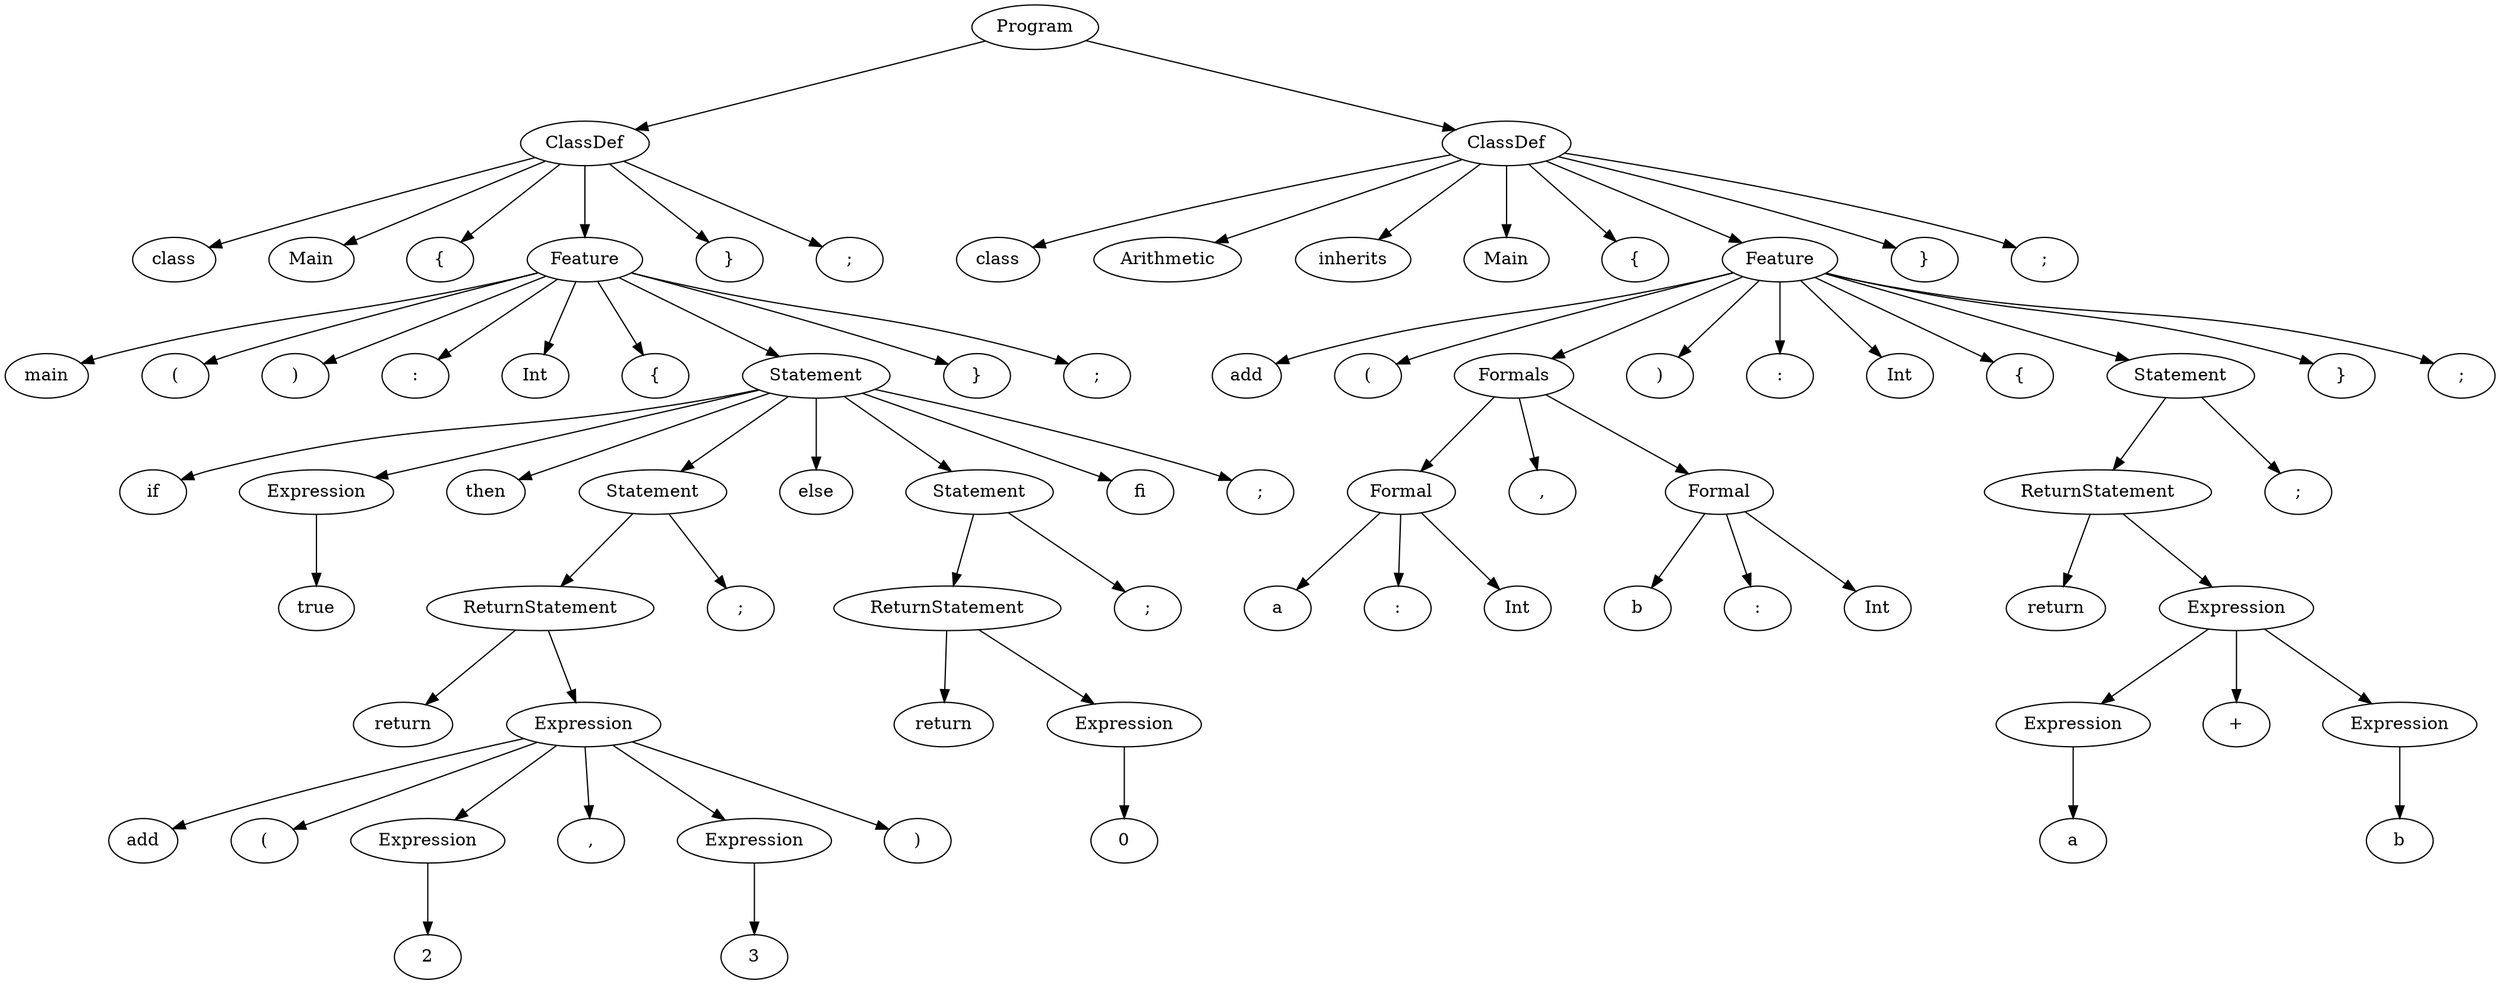 digraph tree {
rankdir=TB;
nodesep=0.6;
ranksep=0.8;
    "Program_1495054150224" [label="Program"];
    "ClassDef_1495054151008" [label="ClassDef"];
    "class_1495053510912" [label="class"];
    "Main_1495053509632" [label="Main"];
    "{_1495053509504" [label="{"];
    "Feature_1495054150112" [label="Feature"];
    "main_1495053511040" [label="main"];
    "(_1495053510656" [label="("];
    ")_1495053508672" [label=")"];
    ":_1495053509184" [label=":"];
    "Int_1495053511168" [label="Int"];
    "{_1495054116096" [label="{"];
    "Statement_1495054150336" [label="Statement"];
    "if_1495054116224" [label="if"];
    "Expression_1495054150448" [label="Expression"];
    "true_1495054116480" [label="true"];
    "then_1495054116544" [label="then"];
    "Statement_1495054150784" [label="Statement"];
    "ReturnStatement_1495054151120" [label="ReturnStatement"];
    "return_1495054116160" [label="return"];
    "Expression_1495054150560" [label="Expression"];
    "add_1495054116608" [label="add"];
    "(_1495054116672" [label="("];
    "Expression_1495054150672" [label="Expression"];
    "2_1495054116736" [label="2"];
    ",_1495054116800" [label=","];
    "Expression_1495054151232" [label="Expression"];
    "3_1495054116864" [label="3"];
    ")_1495054116992" [label=")"];
    ";_1495054117056" [label=";"];
    "else_1495054117120" [label="else"];
    "Statement_1495054150896" [label="Statement"];
    "ReturnStatement_1495054151344" [label="ReturnStatement"];
    "return_1495054117248" [label="return"];
    "Expression_1495054151456" [label="Expression"];
    "0_1495054117312" [label="0"];
    ";_1495054117376" [label=";"];
    "fi_1495054117440" [label="fi"];
    ";_1495054117504" [label=";"];
    "}_1495054117568" [label="}"];
    ";_1495054117632" [label=";"];
    "}_1495053510848" [label="}"];
    ";_1495054117760" [label=";"];
    "ClassDef_1495054151568" [label="ClassDef"];
    "class_1495054117824" [label="class"];
    "Arithmetic_1495054117888" [label="Arithmetic"];
    "inherits_1495054117952" [label="inherits"];
    "Main_1495054118016" [label="Main"];
    "{_1495054118080" [label="{"];
    "Feature_1495054176320" [label="Feature"];
    "add_1495054118208" [label="add"];
    "(_1495054118272" [label="("];
    "Formals_1495054176432" [label="Formals"];
    "Formal_1495054176544" [label="Formal"];
    "a_1495054118336" [label="a"];
    ":_1495054118400" [label=":"];
    "Int_1495054118464" [label="Int"];
    ",_1495054118528" [label=","];
    "Formal_1495054176656" [label="Formal"];
    "b_1495054118592" [label="b"];
    ":_1495054118720" [label=":"];
    "Int_1495054118784" [label="Int"];
    ")_1495054118848" [label=")"];
    ":_1495054184512" [label=":"];
    "Int_1495054184640" [label="Int"];
    "{_1495054184704" [label="{"];
    "Statement_1495054176768" [label="Statement"];
    "ReturnStatement_1495054176880" [label="ReturnStatement"];
    "return_1495054184832" [label="return"];
    "Expression_1495054177104" [label="Expression"];
    "Expression_1495054176992" [label="Expression"];
    "a_1495054184960" [label="a"];
    "+_1495054185152" [label="+"];
    "Expression_1495054177216" [label="Expression"];
    "b_1495054185216" [label="b"];
    ";_1495054185344" [label=";"];
    "}_1495054185408" [label="}"];
    ";_1495054184576" [label=";"];
    "}_1495054185472" [label="}"];
    ";_1495054185664" [label=";"];
    "Program_1495054150224" -> "ClassDef_1495054151008";
    "Program_1495054150224" -> "ClassDef_1495054151568";
    "ClassDef_1495054151008" -> "class_1495053510912";
    "ClassDef_1495054151008" -> "Main_1495053509632";
    "ClassDef_1495054151008" -> "{_1495053509504";
    "ClassDef_1495054151008" -> "Feature_1495054150112";
    "ClassDef_1495054151008" -> "}_1495053510848";
    "ClassDef_1495054151008" -> ";_1495054117760";
    "Feature_1495054150112" -> "main_1495053511040";
    "Feature_1495054150112" -> "(_1495053510656";
    "Feature_1495054150112" -> ")_1495053508672";
    "Feature_1495054150112" -> ":_1495053509184";
    "Feature_1495054150112" -> "Int_1495053511168";
    "Feature_1495054150112" -> "{_1495054116096";
    "Feature_1495054150112" -> "Statement_1495054150336";
    "Feature_1495054150112" -> "}_1495054117568";
    "Feature_1495054150112" -> ";_1495054117632";
    "Statement_1495054150336" -> "if_1495054116224";
    "Statement_1495054150336" -> "Expression_1495054150448";
    "Statement_1495054150336" -> "then_1495054116544";
    "Statement_1495054150336" -> "Statement_1495054150784";
    "Statement_1495054150336" -> "else_1495054117120";
    "Statement_1495054150336" -> "Statement_1495054150896";
    "Statement_1495054150336" -> "fi_1495054117440";
    "Statement_1495054150336" -> ";_1495054117504";
    "Expression_1495054150448" -> "true_1495054116480";
    "Statement_1495054150784" -> "ReturnStatement_1495054151120";
    "Statement_1495054150784" -> ";_1495054117056";
    "ReturnStatement_1495054151120" -> "return_1495054116160";
    "ReturnStatement_1495054151120" -> "Expression_1495054150560";
    "Expression_1495054150560" -> "add_1495054116608";
    "Expression_1495054150560" -> "(_1495054116672";
    "Expression_1495054150560" -> "Expression_1495054150672";
    "Expression_1495054150560" -> ",_1495054116800";
    "Expression_1495054150560" -> "Expression_1495054151232";
    "Expression_1495054150560" -> ")_1495054116992";
    "Expression_1495054150672" -> "2_1495054116736";
    "Expression_1495054151232" -> "3_1495054116864";
    "Statement_1495054150896" -> "ReturnStatement_1495054151344";
    "Statement_1495054150896" -> ";_1495054117376";
    "ReturnStatement_1495054151344" -> "return_1495054117248";
    "ReturnStatement_1495054151344" -> "Expression_1495054151456";
    "Expression_1495054151456" -> "0_1495054117312";
    "ClassDef_1495054151568" -> "class_1495054117824";
    "ClassDef_1495054151568" -> "Arithmetic_1495054117888";
    "ClassDef_1495054151568" -> "inherits_1495054117952";
    "ClassDef_1495054151568" -> "Main_1495054118016";
    "ClassDef_1495054151568" -> "{_1495054118080";
    "ClassDef_1495054151568" -> "Feature_1495054176320";
    "ClassDef_1495054151568" -> "}_1495054185472";
    "ClassDef_1495054151568" -> ";_1495054185664";
    "Feature_1495054176320" -> "add_1495054118208";
    "Feature_1495054176320" -> "(_1495054118272";
    "Feature_1495054176320" -> "Formals_1495054176432";
    "Feature_1495054176320" -> ")_1495054118848";
    "Feature_1495054176320" -> ":_1495054184512";
    "Feature_1495054176320" -> "Int_1495054184640";
    "Feature_1495054176320" -> "{_1495054184704";
    "Feature_1495054176320" -> "Statement_1495054176768";
    "Feature_1495054176320" -> "}_1495054185408";
    "Feature_1495054176320" -> ";_1495054184576";
    "Formals_1495054176432" -> "Formal_1495054176544";
    "Formals_1495054176432" -> ",_1495054118528";
    "Formals_1495054176432" -> "Formal_1495054176656";
    "Formal_1495054176544" -> "a_1495054118336";
    "Formal_1495054176544" -> ":_1495054118400";
    "Formal_1495054176544" -> "Int_1495054118464";
    "Formal_1495054176656" -> "b_1495054118592";
    "Formal_1495054176656" -> ":_1495054118720";
    "Formal_1495054176656" -> "Int_1495054118784";
    "Statement_1495054176768" -> "ReturnStatement_1495054176880";
    "Statement_1495054176768" -> ";_1495054185344";
    "ReturnStatement_1495054176880" -> "return_1495054184832";
    "ReturnStatement_1495054176880" -> "Expression_1495054177104";
    "Expression_1495054177104" -> "Expression_1495054176992";
    "Expression_1495054177104" -> "+_1495054185152";
    "Expression_1495054177104" -> "Expression_1495054177216";
    "Expression_1495054176992" -> "a_1495054184960";
    "Expression_1495054177216" -> "b_1495054185216";
}
